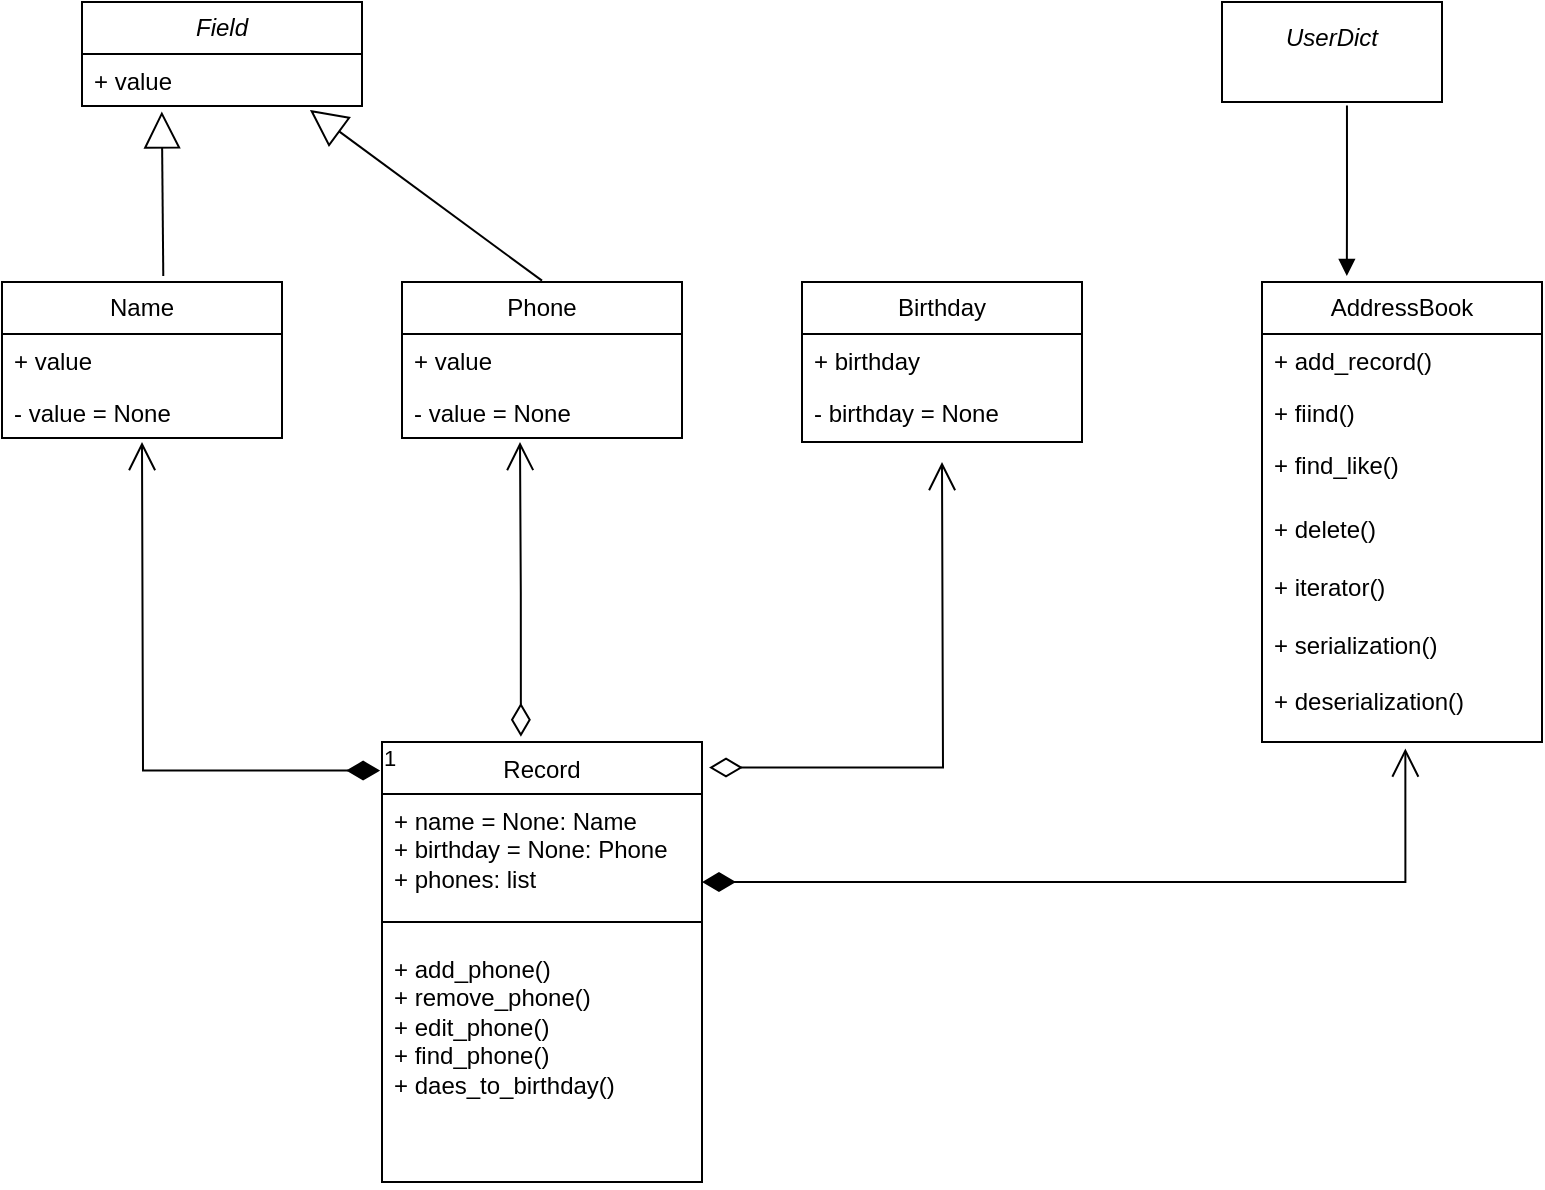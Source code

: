 <mxfile version="24.2.2" type="device">
  <diagram name="Страница — 1" id="i3_rVHKtB2pgr4stO5Un">
    <mxGraphModel dx="1097" dy="567" grid="1" gridSize="10" guides="1" tooltips="1" connect="1" arrows="1" fold="1" page="1" pageScale="1" pageWidth="827" pageHeight="1169" math="0" shadow="0">
      <root>
        <mxCell id="0" />
        <mxCell id="1" parent="0" />
        <mxCell id="6SW_1qyV0IQ7R6mrl-sM-5" value="&lt;i&gt;Field&lt;/i&gt;" style="swimlane;fontStyle=0;childLayout=stackLayout;horizontal=1;startSize=26;fillColor=none;horizontalStack=0;resizeParent=1;resizeParentMax=0;resizeLast=0;collapsible=1;marginBottom=0;whiteSpace=wrap;html=1;" parent="1" vertex="1">
          <mxGeometry x="80" y="20" width="140" height="52" as="geometry" />
        </mxCell>
        <mxCell id="6SW_1qyV0IQ7R6mrl-sM-6" value="+ value" style="text;strokeColor=none;fillColor=none;align=left;verticalAlign=top;spacingLeft=4;spacingRight=4;overflow=hidden;rotatable=0;points=[[0,0.5],[1,0.5]];portConstraint=eastwest;whiteSpace=wrap;html=1;" parent="6SW_1qyV0IQ7R6mrl-sM-5" vertex="1">
          <mxGeometry y="26" width="140" height="26" as="geometry" />
        </mxCell>
        <mxCell id="6SW_1qyV0IQ7R6mrl-sM-9" value="&lt;i&gt;UserDict&lt;/i&gt;&lt;div&gt;&lt;i&gt;&lt;br&gt;&lt;/i&gt;&lt;/div&gt;" style="html=1;whiteSpace=wrap;" parent="1" vertex="1">
          <mxGeometry x="650" y="20" width="110" height="50" as="geometry" />
        </mxCell>
        <mxCell id="6SW_1qyV0IQ7R6mrl-sM-10" value="Name" style="swimlane;fontStyle=0;childLayout=stackLayout;horizontal=1;startSize=26;fillColor=none;horizontalStack=0;resizeParent=1;resizeParentMax=0;resizeLast=0;collapsible=1;marginBottom=0;whiteSpace=wrap;html=1;" parent="1" vertex="1">
          <mxGeometry x="40" y="160" width="140" height="78" as="geometry" />
        </mxCell>
        <mxCell id="6SW_1qyV0IQ7R6mrl-sM-11" value="+ value&lt;div&gt;&lt;br&gt;&lt;/div&gt;" style="text;strokeColor=none;fillColor=none;align=left;verticalAlign=top;spacingLeft=4;spacingRight=4;overflow=hidden;rotatable=0;points=[[0,0.5],[1,0.5]];portConstraint=eastwest;whiteSpace=wrap;html=1;" parent="6SW_1qyV0IQ7R6mrl-sM-10" vertex="1">
          <mxGeometry y="26" width="140" height="26" as="geometry" />
        </mxCell>
        <mxCell id="6SW_1qyV0IQ7R6mrl-sM-12" value="- value = None&lt;div&gt;&lt;br&gt;&lt;/div&gt;" style="text;strokeColor=none;fillColor=none;align=left;verticalAlign=top;spacingLeft=4;spacingRight=4;overflow=hidden;rotatable=0;points=[[0,0.5],[1,0.5]];portConstraint=eastwest;whiteSpace=wrap;html=1;" parent="6SW_1qyV0IQ7R6mrl-sM-10" vertex="1">
          <mxGeometry y="52" width="140" height="26" as="geometry" />
        </mxCell>
        <mxCell id="6SW_1qyV0IQ7R6mrl-sM-14" value="Phone" style="swimlane;fontStyle=0;childLayout=stackLayout;horizontal=1;startSize=26;fillColor=none;horizontalStack=0;resizeParent=1;resizeParentMax=0;resizeLast=0;collapsible=1;marginBottom=0;whiteSpace=wrap;html=1;" parent="1" vertex="1">
          <mxGeometry x="240" y="160" width="140" height="78" as="geometry" />
        </mxCell>
        <mxCell id="6SW_1qyV0IQ7R6mrl-sM-15" value="+ value&lt;div&gt;&lt;br&gt;&lt;/div&gt;" style="text;strokeColor=none;fillColor=none;align=left;verticalAlign=top;spacingLeft=4;spacingRight=4;overflow=hidden;rotatable=0;points=[[0,0.5],[1,0.5]];portConstraint=eastwest;whiteSpace=wrap;html=1;" parent="6SW_1qyV0IQ7R6mrl-sM-14" vertex="1">
          <mxGeometry y="26" width="140" height="26" as="geometry" />
        </mxCell>
        <mxCell id="6SW_1qyV0IQ7R6mrl-sM-16" value="- value = None&lt;div&gt;&lt;br&gt;&lt;/div&gt;" style="text;strokeColor=none;fillColor=none;align=left;verticalAlign=top;spacingLeft=4;spacingRight=4;overflow=hidden;rotatable=0;points=[[0,0.5],[1,0.5]];portConstraint=eastwest;whiteSpace=wrap;html=1;" parent="6SW_1qyV0IQ7R6mrl-sM-14" vertex="1">
          <mxGeometry y="52" width="140" height="26" as="geometry" />
        </mxCell>
        <mxCell id="6SW_1qyV0IQ7R6mrl-sM-17" value="" style="endArrow=block;endSize=16;endFill=0;html=1;rounded=0;entryX=0.285;entryY=1.104;entryDx=0;entryDy=0;entryPerimeter=0;exitX=0.576;exitY=-0.039;exitDx=0;exitDy=0;exitPerimeter=0;" parent="1" source="6SW_1qyV0IQ7R6mrl-sM-10" target="6SW_1qyV0IQ7R6mrl-sM-6" edge="1">
          <mxGeometry x="-1" y="172" width="160" relative="1" as="geometry">
            <mxPoint x="40" y="109.33" as="sourcePoint" />
            <mxPoint x="160" y="109.33" as="targetPoint" />
            <mxPoint x="3" y="28" as="offset" />
          </mxGeometry>
        </mxCell>
        <mxCell id="6SW_1qyV0IQ7R6mrl-sM-18" value="" style="endArrow=block;endSize=16;endFill=0;html=1;rounded=0;entryX=0.814;entryY=1.076;entryDx=0;entryDy=0;entryPerimeter=0;" parent="1" target="6SW_1qyV0IQ7R6mrl-sM-6" edge="1">
          <mxGeometry width="160" relative="1" as="geometry">
            <mxPoint x="310" y="159.33" as="sourcePoint" />
            <mxPoint x="470" y="159.33" as="targetPoint" />
          </mxGeometry>
        </mxCell>
        <mxCell id="6SW_1qyV0IQ7R6mrl-sM-19" value="Birthday" style="swimlane;fontStyle=0;childLayout=stackLayout;horizontal=1;startSize=26;fillColor=none;horizontalStack=0;resizeParent=1;resizeParentMax=0;resizeLast=0;collapsible=1;marginBottom=0;whiteSpace=wrap;html=1;" parent="1" vertex="1">
          <mxGeometry x="440" y="160" width="140" height="80" as="geometry" />
        </mxCell>
        <mxCell id="6SW_1qyV0IQ7R6mrl-sM-20" value="+ birthday&lt;div&gt;&lt;br&gt;&lt;/div&gt;" style="text;strokeColor=none;fillColor=none;align=left;verticalAlign=top;spacingLeft=4;spacingRight=4;overflow=hidden;rotatable=0;points=[[0,0.5],[1,0.5]];portConstraint=eastwest;whiteSpace=wrap;html=1;" parent="6SW_1qyV0IQ7R6mrl-sM-19" vertex="1">
          <mxGeometry y="26" width="140" height="26" as="geometry" />
        </mxCell>
        <mxCell id="6SW_1qyV0IQ7R6mrl-sM-21" value="- birthday = None" style="text;strokeColor=none;fillColor=none;align=left;verticalAlign=top;spacingLeft=4;spacingRight=4;overflow=hidden;rotatable=0;points=[[0,0.5],[1,0.5]];portConstraint=eastwest;whiteSpace=wrap;html=1;" parent="6SW_1qyV0IQ7R6mrl-sM-19" vertex="1">
          <mxGeometry y="52" width="140" height="28" as="geometry" />
        </mxCell>
        <mxCell id="6SW_1qyV0IQ7R6mrl-sM-23" value="AddressBook" style="swimlane;fontStyle=0;childLayout=stackLayout;horizontal=1;startSize=26;fillColor=none;horizontalStack=0;resizeParent=1;resizeParentMax=0;resizeLast=0;collapsible=1;marginBottom=0;whiteSpace=wrap;html=1;" parent="1" vertex="1">
          <mxGeometry x="670" y="160" width="140" height="230" as="geometry" />
        </mxCell>
        <mxCell id="6SW_1qyV0IQ7R6mrl-sM-24" value="+ add_record()" style="text;strokeColor=none;fillColor=none;align=left;verticalAlign=top;spacingLeft=4;spacingRight=4;overflow=hidden;rotatable=0;points=[[0,0.5],[1,0.5]];portConstraint=eastwest;whiteSpace=wrap;html=1;" parent="6SW_1qyV0IQ7R6mrl-sM-23" vertex="1">
          <mxGeometry y="26" width="140" height="26" as="geometry" />
        </mxCell>
        <mxCell id="6SW_1qyV0IQ7R6mrl-sM-25" value="+ fiind()" style="text;strokeColor=none;fillColor=none;align=left;verticalAlign=top;spacingLeft=4;spacingRight=4;overflow=hidden;rotatable=0;points=[[0,0.5],[1,0.5]];portConstraint=eastwest;whiteSpace=wrap;html=1;" parent="6SW_1qyV0IQ7R6mrl-sM-23" vertex="1">
          <mxGeometry y="52" width="140" height="26" as="geometry" />
        </mxCell>
        <mxCell id="6SW_1qyV0IQ7R6mrl-sM-26" value="+ find_like()" style="text;strokeColor=none;fillColor=none;align=left;verticalAlign=top;spacingLeft=4;spacingRight=4;overflow=hidden;rotatable=0;points=[[0,0.5],[1,0.5]];portConstraint=eastwest;whiteSpace=wrap;html=1;" parent="6SW_1qyV0IQ7R6mrl-sM-23" vertex="1">
          <mxGeometry y="78" width="140" height="32" as="geometry" />
        </mxCell>
        <mxCell id="6SW_1qyV0IQ7R6mrl-sM-27" value="+ delete()&lt;div&gt;&lt;br&gt;&lt;/div&gt;&lt;div&gt;+ iterator()&lt;/div&gt;&lt;div&gt;&lt;br&gt;&lt;/div&gt;&lt;div&gt;+ serialization()&lt;/div&gt;&lt;div&gt;&lt;br&gt;&lt;/div&gt;&lt;div&gt;+ deserialization()&lt;/div&gt;&lt;div&gt;&lt;br&gt;&lt;/div&gt;" style="text;strokeColor=none;fillColor=none;align=left;verticalAlign=top;spacingLeft=4;spacingRight=4;overflow=hidden;rotatable=0;points=[[0,0.5],[1,0.5]];portConstraint=eastwest;whiteSpace=wrap;html=1;" parent="6SW_1qyV0IQ7R6mrl-sM-23" vertex="1">
          <mxGeometry y="110" width="140" height="120" as="geometry" />
        </mxCell>
        <mxCell id="6SW_1qyV0IQ7R6mrl-sM-29" value="" style="endArrow=block;endFill=1;html=1;edgeStyle=orthogonalEdgeStyle;align=left;verticalAlign=top;rounded=0;exitX=0.568;exitY=1.035;exitDx=0;exitDy=0;exitPerimeter=0;entryX=0.303;entryY=-0.013;entryDx=0;entryDy=0;entryPerimeter=0;" parent="1" source="6SW_1qyV0IQ7R6mrl-sM-9" target="6SW_1qyV0IQ7R6mrl-sM-23" edge="1">
          <mxGeometry x="-1" relative="1" as="geometry">
            <mxPoint x="660" y="120" as="sourcePoint" />
            <mxPoint x="820" y="120" as="targetPoint" />
            <Array as="points" />
          </mxGeometry>
        </mxCell>
        <mxCell id="-i-jEZps87kuWle22WHC-5" value="&lt;span style=&quot;font-weight: 400;&quot;&gt;Record&lt;/span&gt;" style="swimlane;fontStyle=1;align=center;verticalAlign=top;childLayout=stackLayout;horizontal=1;startSize=26;horizontalStack=0;resizeParent=1;resizeParentMax=0;resizeLast=0;collapsible=1;marginBottom=0;whiteSpace=wrap;html=1;" vertex="1" parent="1">
          <mxGeometry x="230" y="390" width="160" height="220" as="geometry" />
        </mxCell>
        <mxCell id="-i-jEZps87kuWle22WHC-6" value="+ name = None: Name&lt;div&gt;+ birthday = None: Phone&lt;/div&gt;&lt;div&gt;+ phones: list&amp;nbsp;&lt;br&gt;&lt;div&gt;&lt;br&gt;&lt;/div&gt;&lt;div&gt;&lt;br&gt;&lt;div&gt;&lt;br&gt;&lt;/div&gt;&lt;/div&gt;&lt;/div&gt;" style="text;strokeColor=none;fillColor=none;align=left;verticalAlign=top;spacingLeft=4;spacingRight=4;overflow=hidden;rotatable=0;points=[[0,0.5],[1,0.5]];portConstraint=eastwest;whiteSpace=wrap;html=1;" vertex="1" parent="-i-jEZps87kuWle22WHC-5">
          <mxGeometry y="26" width="160" height="54" as="geometry" />
        </mxCell>
        <mxCell id="-i-jEZps87kuWle22WHC-7" value="" style="line;strokeWidth=1;fillColor=none;align=left;verticalAlign=middle;spacingTop=-1;spacingLeft=3;spacingRight=3;rotatable=0;labelPosition=right;points=[];portConstraint=eastwest;strokeColor=inherit;" vertex="1" parent="-i-jEZps87kuWle22WHC-5">
          <mxGeometry y="80" width="160" height="20" as="geometry" />
        </mxCell>
        <mxCell id="-i-jEZps87kuWle22WHC-8" value="+ add_phone()&lt;div&gt;+ remove_phone()&lt;/div&gt;&lt;div&gt;+ edit_phone()&lt;/div&gt;&lt;div&gt;+ find_phone()&lt;/div&gt;&lt;div&gt;+ daes_to_birthday()&lt;/div&gt;" style="text;strokeColor=none;fillColor=none;align=left;verticalAlign=top;spacingLeft=4;spacingRight=4;overflow=hidden;rotatable=0;points=[[0,0.5],[1,0.5]];portConstraint=eastwest;whiteSpace=wrap;html=1;" vertex="1" parent="-i-jEZps87kuWle22WHC-5">
          <mxGeometry y="100" width="160" height="120" as="geometry" />
        </mxCell>
        <mxCell id="-i-jEZps87kuWle22WHC-15" value="" style="endArrow=open;html=1;endSize=12;startArrow=diamondThin;startSize=14;startFill=0;edgeStyle=orthogonalEdgeStyle;align=left;verticalAlign=bottom;rounded=0;exitX=1.022;exitY=0.058;exitDx=0;exitDy=0;exitPerimeter=0;" edge="1" parent="1" source="-i-jEZps87kuWle22WHC-5">
          <mxGeometry x="-1" y="3" relative="1" as="geometry">
            <mxPoint x="330" y="330" as="sourcePoint" />
            <mxPoint x="510" y="250" as="targetPoint" />
          </mxGeometry>
        </mxCell>
        <mxCell id="-i-jEZps87kuWle22WHC-17" value="1" style="endArrow=open;html=1;endSize=12;startArrow=diamondThin;startSize=14;startFill=1;edgeStyle=orthogonalEdgeStyle;align=left;verticalAlign=bottom;rounded=0;exitX=-0.006;exitY=0.065;exitDx=0;exitDy=0;exitPerimeter=0;" edge="1" parent="1" source="-i-jEZps87kuWle22WHC-5">
          <mxGeometry x="-1" y="3" relative="1" as="geometry">
            <mxPoint x="30" y="340" as="sourcePoint" />
            <mxPoint x="110" y="240" as="targetPoint" />
          </mxGeometry>
        </mxCell>
        <mxCell id="-i-jEZps87kuWle22WHC-19" value="" style="endArrow=open;html=1;endSize=12;startArrow=diamondThin;startSize=14;startFill=0;edgeStyle=orthogonalEdgeStyle;align=left;verticalAlign=bottom;rounded=0;exitX=0.434;exitY=-0.012;exitDx=0;exitDy=0;exitPerimeter=0;" edge="1" parent="1" source="-i-jEZps87kuWle22WHC-5">
          <mxGeometry x="-1" y="3" relative="1" as="geometry">
            <mxPoint x="300" y="380" as="sourcePoint" />
            <mxPoint x="299" y="240" as="targetPoint" />
          </mxGeometry>
        </mxCell>
        <mxCell id="-i-jEZps87kuWle22WHC-20" value="" style="endArrow=open;html=1;endSize=12;startArrow=diamondThin;startSize=14;startFill=1;edgeStyle=orthogonalEdgeStyle;align=left;verticalAlign=bottom;rounded=0;entryX=0.512;entryY=1.027;entryDx=0;entryDy=0;entryPerimeter=0;" edge="1" parent="1" target="6SW_1qyV0IQ7R6mrl-sM-27">
          <mxGeometry x="-1" y="3" relative="1" as="geometry">
            <mxPoint x="390" y="460" as="sourcePoint" />
            <mxPoint x="550" y="460" as="targetPoint" />
            <Array as="points">
              <mxPoint x="742" y="460" />
            </Array>
          </mxGeometry>
        </mxCell>
      </root>
    </mxGraphModel>
  </diagram>
</mxfile>
